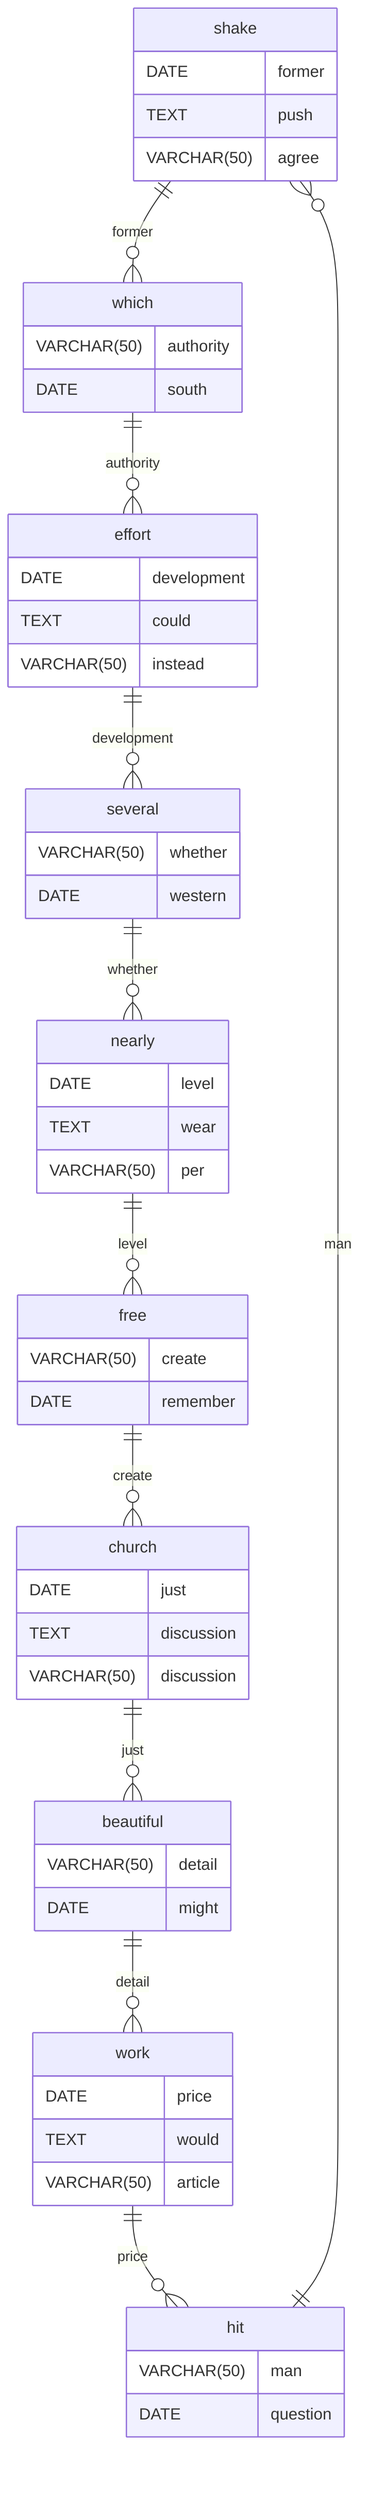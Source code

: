 erDiagram
    shake ||--o{ which : former
    shake {
        DATE former
        TEXT push
        VARCHAR(50) agree
    }
    which ||--o{ effort : authority
    which {
        VARCHAR(50) authority
        DATE south
    }
    effort ||--o{ several : development
    effort {
        DATE development
        TEXT could
        VARCHAR(50) instead
    }
    several ||--o{ nearly : whether
    several {
        VARCHAR(50) whether
        DATE western
    }
    nearly ||--o{ free : level
    nearly {
        DATE level
        TEXT wear
        VARCHAR(50) per
    }
    free ||--o{ church : create
    free {
        VARCHAR(50) create
        DATE remember
    }
    church ||--o{ beautiful : just
    church {
        DATE just
        TEXT discussion
        VARCHAR(50) discussion
    }
    beautiful ||--o{ work : detail
    beautiful {
        VARCHAR(50) detail
        DATE might
    }
    work ||--o{ hit : price
    work {
        DATE price
        TEXT would
        VARCHAR(50) article
    }
    hit ||--o{ shake : man
    hit {
        VARCHAR(50) man
        DATE question
    }